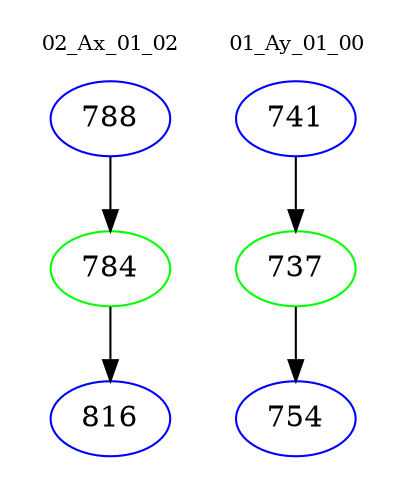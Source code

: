 digraph{
subgraph cluster_0 {
color = white
label = "02_Ax_01_02";
fontsize=10;
T0_788 [label="788", color="blue"]
T0_788 -> T0_784 [color="black"]
T0_784 [label="784", color="green"]
T0_784 -> T0_816 [color="black"]
T0_816 [label="816", color="blue"]
}
subgraph cluster_1 {
color = white
label = "01_Ay_01_00";
fontsize=10;
T1_741 [label="741", color="blue"]
T1_741 -> T1_737 [color="black"]
T1_737 [label="737", color="green"]
T1_737 -> T1_754 [color="black"]
T1_754 [label="754", color="blue"]
}
}

